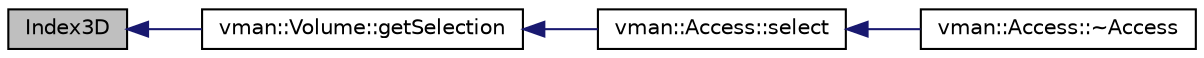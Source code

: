 digraph "Index3D"
{
  bgcolor="transparent";
  edge [fontname="Helvetica",fontsize="10",labelfontname="Helvetica",labelfontsize="10"];
  node [fontname="Helvetica",fontsize="10",shape=record];
  rankdir="LR";
  Node1 [label="Index3D",height=0.2,width=0.4,color="black", fillcolor="grey75", style="filled" fontcolor="black"];
  Node1 -> Node2 [dir="back",color="midnightblue",fontsize="10",style="solid",fontname="Helvetica"];
  Node2 [label="vman::Volume::getSelection",height=0.2,width=0.4,color="black",URL="$classvman_1_1_volume.html#ae1d0760816fb4c6800875266aa9d5a60",tooltip="Get the chunks of the given coordinates."];
  Node2 -> Node3 [dir="back",color="midnightblue",fontsize="10",style="solid",fontname="Helvetica"];
  Node3 [label="vman::Access::select",height=0.2,width=0.4,color="black",URL="$classvman_1_1_access.html#a521a5afeeda28b88bb571286bc2a6a23",tooltip="Updates the selection."];
  Node3 -> Node4 [dir="back",color="midnightblue",fontsize="10",style="solid",fontname="Helvetica"];
  Node4 [label="vman::Access::~Access",height=0.2,width=0.4,color="black",URL="$classvman_1_1_access.html#a96b77b7b88f020b59b183648017fc26a",tooltip="Deleting a locked access object will cause an error!"];
}
